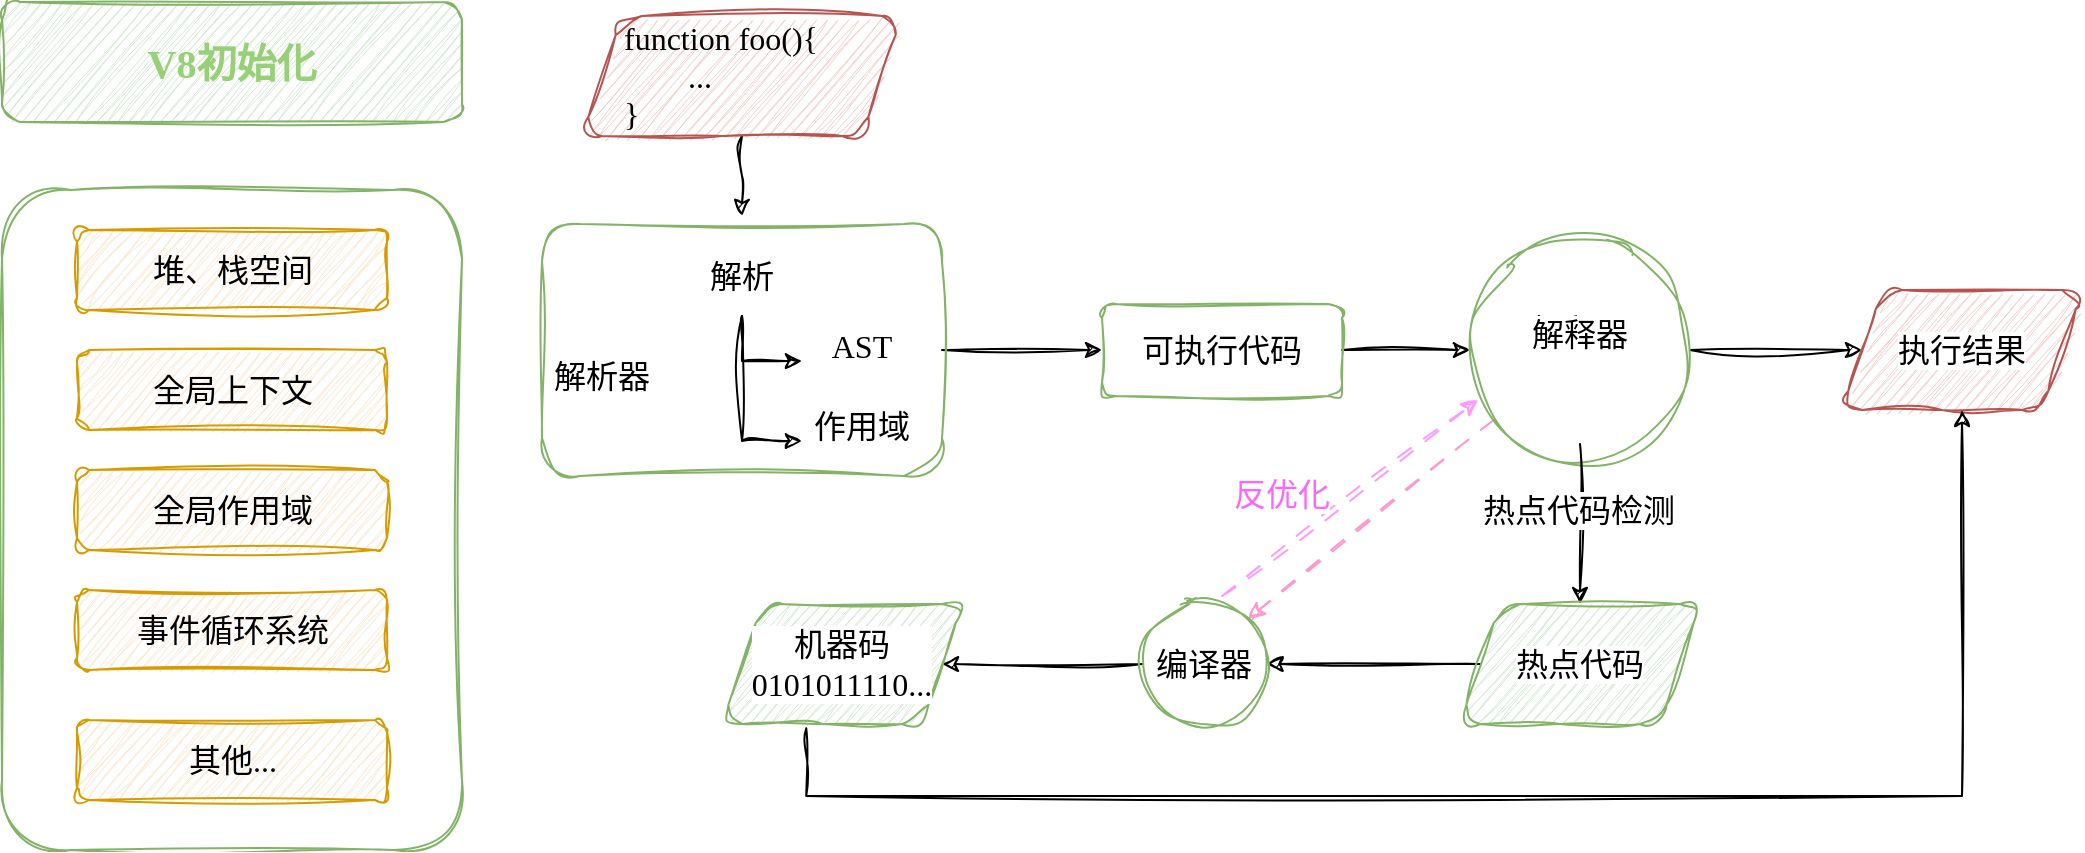 <mxfile version="24.7.6">
  <diagram name="第 1 页" id="N8yTu8ngsfM2NgkB9GH7">
    <mxGraphModel dx="1177" dy="613" grid="0" gridSize="10" guides="1" tooltips="1" connect="1" arrows="1" fold="1" page="1" pageScale="1" pageWidth="1169" pageHeight="827" math="0" shadow="0">
      <root>
        <mxCell id="0" />
        <mxCell id="1" parent="0" />
        <mxCell id="8RS-Y_VaHB5oV3ZXM7iS-42" value="" style="group" vertex="1" connectable="0" parent="1">
          <mxGeometry x="60" y="63" width="1040" height="424" as="geometry" />
        </mxCell>
        <mxCell id="8RS-Y_VaHB5oV3ZXM7iS-1" value="&lt;b style=&quot;font-size: 20px;&quot;&gt;V8初始化&lt;/b&gt;" style="rounded=1;whiteSpace=wrap;html=1;sketch=1;curveFitting=1;jiggle=2;fontSize=20;fontFamily=ZCOOL KuaiLe;fontSource=https%3A%2F%2Ffonts.googleapis.com%2Fcss%3Ffamily%3DZCOOL%2BKuaiLe;fillColor=#d5e8d4;strokeColor=#82b366;fontStyle=0;fontColor=#97D077;" vertex="1" parent="8RS-Y_VaHB5oV3ZXM7iS-42">
          <mxGeometry width="230" height="60" as="geometry" />
        </mxCell>
        <mxCell id="8RS-Y_VaHB5oV3ZXM7iS-2" value="" style="rounded=1;whiteSpace=wrap;html=1;sketch=1;curveFitting=1;jiggle=2;fontSize=16;fontFamily=ZCOOL KuaiLe;fontSource=https%3A%2F%2Ffonts.googleapis.com%2Fcss%3Ffamily%3DZCOOL%2BKuaiLe;fontStyle=0;fillColor=none;strokeColor=#82b366;" vertex="1" parent="8RS-Y_VaHB5oV3ZXM7iS-42">
          <mxGeometry y="94" width="230" height="330" as="geometry" />
        </mxCell>
        <mxCell id="8RS-Y_VaHB5oV3ZXM7iS-4" value="堆、栈空间" style="rounded=1;whiteSpace=wrap;html=1;sketch=1;curveFitting=1;jiggle=2;fontSize=16;fontFamily=ZCOOL KuaiLe;fontSource=https%3A%2F%2Ffonts.googleapis.com%2Fcss%3Ffamily%3DZCOOL%2BKuaiLe;fillColor=#ffe6cc;strokeColor=#d79b00;fontStyle=0" vertex="1" parent="8RS-Y_VaHB5oV3ZXM7iS-42">
          <mxGeometry x="37.5" y="114" width="155" height="40" as="geometry" />
        </mxCell>
        <mxCell id="8RS-Y_VaHB5oV3ZXM7iS-5" value="全局上下文" style="rounded=1;whiteSpace=wrap;html=1;sketch=1;curveFitting=1;jiggle=2;fontSize=16;fontFamily=ZCOOL KuaiLe;fontSource=https%3A%2F%2Ffonts.googleapis.com%2Fcss%3Ffamily%3DZCOOL%2BKuaiLe;fillColor=#ffe6cc;strokeColor=#d79b00;fontStyle=0" vertex="1" parent="8RS-Y_VaHB5oV3ZXM7iS-42">
          <mxGeometry x="37.5" y="174" width="155" height="40" as="geometry" />
        </mxCell>
        <mxCell id="8RS-Y_VaHB5oV3ZXM7iS-6" value="全局作用域" style="rounded=1;whiteSpace=wrap;html=1;sketch=1;curveFitting=1;jiggle=2;fontSize=16;fontFamily=ZCOOL KuaiLe;fontSource=https%3A%2F%2Ffonts.googleapis.com%2Fcss%3Ffamily%3DZCOOL%2BKuaiLe;fillColor=#ffe6cc;strokeColor=#d79b00;fontStyle=0" vertex="1" parent="8RS-Y_VaHB5oV3ZXM7iS-42">
          <mxGeometry x="37.5" y="234" width="155" height="40" as="geometry" />
        </mxCell>
        <mxCell id="8RS-Y_VaHB5oV3ZXM7iS-7" value="事件循环系统" style="rounded=1;whiteSpace=wrap;html=1;sketch=1;curveFitting=1;jiggle=2;fontSize=16;fontFamily=ZCOOL KuaiLe;fontSource=https%3A%2F%2Ffonts.googleapis.com%2Fcss%3Ffamily%3DZCOOL%2BKuaiLe;fillColor=#ffe6cc;strokeColor=#d79b00;fontStyle=0" vertex="1" parent="8RS-Y_VaHB5oV3ZXM7iS-42">
          <mxGeometry x="37.5" y="294" width="155" height="40" as="geometry" />
        </mxCell>
        <mxCell id="8RS-Y_VaHB5oV3ZXM7iS-8" value="其他..." style="rounded=1;whiteSpace=wrap;html=1;sketch=1;curveFitting=1;jiggle=2;fontSize=16;fontFamily=ZCOOL KuaiLe;fontSource=https%3A%2F%2Ffonts.googleapis.com%2Fcss%3Ffamily%3DZCOOL%2BKuaiLe;fillColor=#ffe6cc;strokeColor=#d79b00;fontStyle=0" vertex="1" parent="8RS-Y_VaHB5oV3ZXM7iS-42">
          <mxGeometry x="37.5" y="359" width="155" height="40" as="geometry" />
        </mxCell>
        <mxCell id="8RS-Y_VaHB5oV3ZXM7iS-10" style="edgeStyle=orthogonalEdgeStyle;rounded=0;orthogonalLoop=1;jettySize=auto;html=1;fontFamily=ZCOOL KuaiLe;fontSource=https%3A%2F%2Ffonts.googleapis.com%2Fcss%3Ffamily%3DZCOOL%2BKuaiLe;fontSize=16;fontColor=default;fontStyle=0;sketch=1;curveFitting=1;jiggle=2;" edge="1" parent="8RS-Y_VaHB5oV3ZXM7iS-42" source="8RS-Y_VaHB5oV3ZXM7iS-9">
          <mxGeometry relative="1" as="geometry">
            <mxPoint x="370" y="107" as="targetPoint" />
          </mxGeometry>
        </mxCell>
        <mxCell id="8RS-Y_VaHB5oV3ZXM7iS-9" value="function foo(){&lt;br&gt;&lt;span style=&quot;white-space: pre;&quot;&gt;&#x9;&lt;/span&gt;...&lt;div&gt;}&lt;/div&gt;" style="shape=parallelogram;perimeter=parallelogramPerimeter;whiteSpace=wrap;html=1;fixedSize=1;rounded=1;sketch=1;jiggle=2;curveFitting=1;strokeColor=#b85450;align=left;verticalAlign=middle;fontFamily=ZCOOL KuaiLe;fontSource=https%3A%2F%2Ffonts.googleapis.com%2Fcss%3Ffamily%3DZCOOL%2BKuaiLe;fontSize=16;fontStyle=0;fillColor=#f8cecc;spacingLeft=19;" vertex="1" parent="8RS-Y_VaHB5oV3ZXM7iS-42">
          <mxGeometry x="290" y="7" width="160" height="60" as="geometry" />
        </mxCell>
        <mxCell id="8RS-Y_VaHB5oV3ZXM7iS-19" style="edgeStyle=orthogonalEdgeStyle;shape=connector;rounded=0;sketch=1;jiggle=2;curveFitting=1;orthogonalLoop=1;jettySize=auto;html=1;entryX=0;entryY=0.5;entryDx=0;entryDy=0;strokeColor=default;align=center;verticalAlign=middle;fontFamily=ZCOOL KuaiLe;fontSource=https%3A%2F%2Ffonts.googleapis.com%2Fcss%3Ffamily%3DZCOOL%2BKuaiLe;fontSize=16;fontColor=default;fontStyle=0;labelBackgroundColor=default;endArrow=classic;" edge="1" parent="8RS-Y_VaHB5oV3ZXM7iS-42" source="8RS-Y_VaHB5oV3ZXM7iS-11" target="8RS-Y_VaHB5oV3ZXM7iS-18">
          <mxGeometry relative="1" as="geometry" />
        </mxCell>
        <mxCell id="8RS-Y_VaHB5oV3ZXM7iS-11" value="" style="rounded=1;whiteSpace=wrap;html=1;sketch=1;jiggle=2;curveFitting=1;strokeColor=#82b366;align=center;verticalAlign=middle;fontFamily=ZCOOL KuaiLe;fontSource=https%3A%2F%2Ffonts.googleapis.com%2Fcss%3Ffamily%3DZCOOL%2BKuaiLe;fontSize=16;fontColor=default;fontStyle=0;labelBackgroundColor=default;fillColor=none;" vertex="1" parent="8RS-Y_VaHB5oV3ZXM7iS-42">
          <mxGeometry x="270" y="111" width="200" height="126" as="geometry" />
        </mxCell>
        <mxCell id="8RS-Y_VaHB5oV3ZXM7iS-12" value="解析器" style="text;html=1;align=center;verticalAlign=middle;whiteSpace=wrap;rounded=0;fontFamily=ZCOOL KuaiLe;fontSource=https%3A%2F%2Ffonts.googleapis.com%2Fcss%3Ffamily%3DZCOOL%2BKuaiLe;fontSize=16;fontColor=default;fontStyle=0;labelBackgroundColor=default;" vertex="1" parent="8RS-Y_VaHB5oV3ZXM7iS-42">
          <mxGeometry x="270" y="167" width="60" height="40" as="geometry" />
        </mxCell>
        <mxCell id="8RS-Y_VaHB5oV3ZXM7iS-13" value="AST" style="text;html=1;align=center;verticalAlign=middle;whiteSpace=wrap;rounded=0;fontFamily=ZCOOL KuaiLe;fontSource=https%3A%2F%2Ffonts.googleapis.com%2Fcss%3Ffamily%3DZCOOL%2BKuaiLe;fontSize=16;fontColor=default;fontStyle=0;labelBackgroundColor=default;" vertex="1" parent="8RS-Y_VaHB5oV3ZXM7iS-42">
          <mxGeometry x="400" y="157" width="60" height="30" as="geometry" />
        </mxCell>
        <mxCell id="8RS-Y_VaHB5oV3ZXM7iS-14" value="作用域" style="text;html=1;align=center;verticalAlign=middle;whiteSpace=wrap;rounded=0;fontFamily=ZCOOL KuaiLe;fontSource=https%3A%2F%2Ffonts.googleapis.com%2Fcss%3Ffamily%3DZCOOL%2BKuaiLe;fontSize=16;fontColor=default;fontStyle=0;labelBackgroundColor=default;" vertex="1" parent="8RS-Y_VaHB5oV3ZXM7iS-42">
          <mxGeometry x="400" y="197" width="60" height="30" as="geometry" />
        </mxCell>
        <mxCell id="8RS-Y_VaHB5oV3ZXM7iS-16" style="edgeStyle=orthogonalEdgeStyle;shape=connector;rounded=0;sketch=1;jiggle=2;curveFitting=1;orthogonalLoop=1;jettySize=auto;html=1;entryX=0;entryY=0.75;entryDx=0;entryDy=0;strokeColor=default;align=center;verticalAlign=middle;fontFamily=ZCOOL KuaiLe;fontSource=https%3A%2F%2Ffonts.googleapis.com%2Fcss%3Ffamily%3DZCOOL%2BKuaiLe;fontSize=16;fontColor=default;fontStyle=0;labelBackgroundColor=default;endArrow=classic;" edge="1" parent="8RS-Y_VaHB5oV3ZXM7iS-42" source="8RS-Y_VaHB5oV3ZXM7iS-15" target="8RS-Y_VaHB5oV3ZXM7iS-13">
          <mxGeometry relative="1" as="geometry" />
        </mxCell>
        <mxCell id="8RS-Y_VaHB5oV3ZXM7iS-17" style="edgeStyle=orthogonalEdgeStyle;shape=connector;rounded=0;sketch=1;jiggle=2;curveFitting=1;orthogonalLoop=1;jettySize=auto;html=1;entryX=0;entryY=0.75;entryDx=0;entryDy=0;strokeColor=default;align=center;verticalAlign=middle;fontFamily=ZCOOL KuaiLe;fontSource=https%3A%2F%2Ffonts.googleapis.com%2Fcss%3Ffamily%3DZCOOL%2BKuaiLe;fontSize=16;fontColor=default;fontStyle=0;labelBackgroundColor=default;endArrow=classic;" edge="1" parent="8RS-Y_VaHB5oV3ZXM7iS-42" source="8RS-Y_VaHB5oV3ZXM7iS-15" target="8RS-Y_VaHB5oV3ZXM7iS-14">
          <mxGeometry relative="1" as="geometry" />
        </mxCell>
        <mxCell id="8RS-Y_VaHB5oV3ZXM7iS-15" value="解析" style="text;html=1;align=center;verticalAlign=middle;whiteSpace=wrap;rounded=0;fontFamily=ZCOOL KuaiLe;fontSource=https%3A%2F%2Ffonts.googleapis.com%2Fcss%3Ffamily%3DZCOOL%2BKuaiLe;fontSize=16;fontColor=default;fontStyle=0;labelBackgroundColor=default;" vertex="1" parent="8RS-Y_VaHB5oV3ZXM7iS-42">
          <mxGeometry x="340" y="117" width="60" height="40" as="geometry" />
        </mxCell>
        <mxCell id="8RS-Y_VaHB5oV3ZXM7iS-21" value="" style="edgeStyle=orthogonalEdgeStyle;shape=connector;rounded=0;sketch=1;jiggle=2;curveFitting=1;orthogonalLoop=1;jettySize=auto;html=1;strokeColor=default;align=center;verticalAlign=middle;fontFamily=ZCOOL KuaiLe;fontSource=https%3A%2F%2Ffonts.googleapis.com%2Fcss%3Ffamily%3DZCOOL%2BKuaiLe;fontSize=16;fontColor=default;fontStyle=0;labelBackgroundColor=default;endArrow=classic;" edge="1" parent="8RS-Y_VaHB5oV3ZXM7iS-42" source="8RS-Y_VaHB5oV3ZXM7iS-18" target="8RS-Y_VaHB5oV3ZXM7iS-20">
          <mxGeometry relative="1" as="geometry" />
        </mxCell>
        <mxCell id="8RS-Y_VaHB5oV3ZXM7iS-18" value="可执行代码" style="rounded=1;whiteSpace=wrap;html=1;sketch=1;jiggle=2;curveFitting=1;strokeColor=#82b366;align=center;verticalAlign=middle;fontFamily=ZCOOL KuaiLe;fontSource=https%3A%2F%2Ffonts.googleapis.com%2Fcss%3Ffamily%3DZCOOL%2BKuaiLe;fontSize=16;fontColor=default;fontStyle=0;labelBackgroundColor=default;fillColor=none;" vertex="1" parent="8RS-Y_VaHB5oV3ZXM7iS-42">
          <mxGeometry x="550" y="151" width="120" height="46" as="geometry" />
        </mxCell>
        <mxCell id="8RS-Y_VaHB5oV3ZXM7iS-23" value="" style="edgeStyle=orthogonalEdgeStyle;shape=connector;rounded=0;sketch=1;jiggle=2;curveFitting=1;orthogonalLoop=1;jettySize=auto;html=1;strokeColor=default;align=center;verticalAlign=middle;fontFamily=ZCOOL KuaiLe;fontSource=https%3A%2F%2Ffonts.googleapis.com%2Fcss%3Ffamily%3DZCOOL%2BKuaiLe;fontSize=16;fontColor=default;fontStyle=0;labelBackgroundColor=default;endArrow=classic;" edge="1" parent="8RS-Y_VaHB5oV3ZXM7iS-42" source="8RS-Y_VaHB5oV3ZXM7iS-20" target="8RS-Y_VaHB5oV3ZXM7iS-22">
          <mxGeometry relative="1" as="geometry" />
        </mxCell>
        <mxCell id="8RS-Y_VaHB5oV3ZXM7iS-38" style="shape=connector;rounded=0;orthogonalLoop=1;jettySize=auto;html=1;entryX=1;entryY=0;entryDx=0;entryDy=0;strokeColor=#FF99CC;align=center;verticalAlign=middle;fontFamily=ZCOOL KuaiLe;fontSource=https%3A%2F%2Ffonts.googleapis.com%2Fcss%3Ffamily%3DZCOOL%2BKuaiLe;fontSize=16;fontColor=default;fontStyle=0;labelBackgroundColor=default;endArrow=classic;dashed=1;dashPattern=8 8;sketch=1;curveFitting=1;jiggle=2;" edge="1" parent="8RS-Y_VaHB5oV3ZXM7iS-42" source="8RS-Y_VaHB5oV3ZXM7iS-20" target="8RS-Y_VaHB5oV3ZXM7iS-31">
          <mxGeometry relative="1" as="geometry" />
        </mxCell>
        <mxCell id="8RS-Y_VaHB5oV3ZXM7iS-20" value="&#xa;&lt;span style=&quot;color: rgb(0, 0, 0); font-family: &amp;quot;ZCOOL KuaiLe&amp;quot;; font-size: 16px; font-style: normal; font-variant-ligatures: normal; font-variant-caps: normal; font-weight: 400; letter-spacing: normal; orphans: 2; text-align: center; text-indent: 0px; text-transform: none; widows: 2; word-spacing: 0px; -webkit-text-stroke-width: 0px; white-space: normal; background-color: rgb(255, 255, 255); text-decoration-thickness: initial; text-decoration-style: initial; text-decoration-color: initial; display: inline !important; float: none;&quot;&gt;解释器&lt;/span&gt;&#xa;&#xa;" style="ellipse;whiteSpace=wrap;html=1;fontSize=16;fontFamily=ZCOOL KuaiLe;fillColor=none;strokeColor=#82b366;rounded=1;sketch=1;jiggle=2;curveFitting=1;fontSource=https%3A%2F%2Ffonts.googleapis.com%2Fcss%3Ffamily%3DZCOOL%2BKuaiLe;fontStyle=0;labelBackgroundColor=default;" vertex="1" parent="8RS-Y_VaHB5oV3ZXM7iS-42">
          <mxGeometry x="734" y="117.5" width="110" height="113" as="geometry" />
        </mxCell>
        <mxCell id="8RS-Y_VaHB5oV3ZXM7iS-22" value="执行结果" style="shape=parallelogram;perimeter=parallelogramPerimeter;whiteSpace=wrap;html=1;fixedSize=1;fontSize=16;fontFamily=ZCOOL KuaiLe;fillColor=#f8cecc;strokeColor=#b85450;rounded=1;sketch=1;jiggle=2;curveFitting=1;fontSource=https%3A%2F%2Ffonts.googleapis.com%2Fcss%3Ffamily%3DZCOOL%2BKuaiLe;fontStyle=0;labelBackgroundColor=default;" vertex="1" parent="8RS-Y_VaHB5oV3ZXM7iS-42">
          <mxGeometry x="920" y="144" width="120" height="60" as="geometry" />
        </mxCell>
        <mxCell id="8RS-Y_VaHB5oV3ZXM7iS-25" style="edgeStyle=orthogonalEdgeStyle;shape=connector;rounded=0;sketch=1;jiggle=2;curveFitting=1;orthogonalLoop=1;jettySize=auto;html=1;strokeColor=default;align=center;verticalAlign=middle;fontFamily=ZCOOL KuaiLe;fontSource=https%3A%2F%2Ffonts.googleapis.com%2Fcss%3Ffamily%3DZCOOL%2BKuaiLe;fontSize=16;fontColor=default;fontStyle=0;labelBackgroundColor=default;endArrow=classic;entryX=0.5;entryY=0;entryDx=0;entryDy=0;" edge="1" parent="8RS-Y_VaHB5oV3ZXM7iS-42" source="8RS-Y_VaHB5oV3ZXM7iS-24" target="8RS-Y_VaHB5oV3ZXM7iS-28">
          <mxGeometry relative="1" as="geometry">
            <mxPoint x="789.0" y="307" as="targetPoint" />
          </mxGeometry>
        </mxCell>
        <mxCell id="8RS-Y_VaHB5oV3ZXM7iS-26" value="热点代码检测" style="edgeLabel;html=1;align=center;verticalAlign=middle;resizable=0;points=[];rounded=1;sketch=1;jiggle=2;curveFitting=1;strokeColor=#82b366;fontFamily=ZCOOL KuaiLe;fontSource=https%3A%2F%2Ffonts.googleapis.com%2Fcss%3Ffamily%3DZCOOL%2BKuaiLe;fontSize=16;fontColor=default;fontStyle=0;labelBackgroundColor=default;fillColor=#d5e8d4;" vertex="1" connectable="0" parent="8RS-Y_VaHB5oV3ZXM7iS-25">
          <mxGeometry x="-0.179" y="-1" relative="1" as="geometry">
            <mxPoint as="offset" />
          </mxGeometry>
        </mxCell>
        <mxCell id="8RS-Y_VaHB5oV3ZXM7iS-24" value="" style="shape=image;html=1;verticalAlign=top;verticalLabelPosition=bottom;labelBackgroundColor=#ffffff;imageAspect=0;aspect=fixed;image=https://cdn4.iconfinder.com/data/icons/social-media-and-logos-12/32/Logo_reddit_robot-128.png;rounded=1;strokeColor=#82b366;align=center;fontFamily=ZCOOL KuaiLe;fontSource=https%3A%2F%2Ffonts.googleapis.com%2Fcss%3Ffamily%3DZCOOL%2BKuaiLe;fontSize=16;fontColor=#66B2FF;fontStyle=0;fillColor=#d5e8d4;sketch=1;curveFitting=1;jiggle=2;" vertex="1" parent="8RS-Y_VaHB5oV3ZXM7iS-42">
          <mxGeometry x="770" y="183" width="38" height="38" as="geometry" />
        </mxCell>
        <mxCell id="8RS-Y_VaHB5oV3ZXM7iS-29" style="edgeStyle=orthogonalEdgeStyle;shape=connector;rounded=0;sketch=1;jiggle=2;curveFitting=1;orthogonalLoop=1;jettySize=auto;html=1;strokeColor=default;align=center;verticalAlign=middle;fontFamily=ZCOOL KuaiLe;fontSource=https%3A%2F%2Ffonts.googleapis.com%2Fcss%3Ffamily%3DZCOOL%2BKuaiLe;fontSize=16;fontColor=default;fontStyle=0;labelBackgroundColor=default;endArrow=classic;" edge="1" parent="8RS-Y_VaHB5oV3ZXM7iS-42" source="8RS-Y_VaHB5oV3ZXM7iS-28" target="8RS-Y_VaHB5oV3ZXM7iS-31">
          <mxGeometry relative="1" as="geometry">
            <mxPoint x="680" y="347" as="targetPoint" />
          </mxGeometry>
        </mxCell>
        <mxCell id="8RS-Y_VaHB5oV3ZXM7iS-28" value="热点代码" style="shape=parallelogram;perimeter=parallelogramPerimeter;whiteSpace=wrap;html=1;fixedSize=1;rounded=1;sketch=1;jiggle=2;curveFitting=1;strokeColor=#82b366;align=center;verticalAlign=middle;fontFamily=ZCOOL KuaiLe;fontSource=https%3A%2F%2Ffonts.googleapis.com%2Fcss%3Ffamily%3DZCOOL%2BKuaiLe;fontSize=16;fontColor=default;fontStyle=0;labelBackgroundColor=default;fillColor=#d5e8d4;" vertex="1" parent="8RS-Y_VaHB5oV3ZXM7iS-42">
          <mxGeometry x="729" y="301" width="120" height="60" as="geometry" />
        </mxCell>
        <mxCell id="8RS-Y_VaHB5oV3ZXM7iS-30" value="解释器" style="text;html=1;align=center;verticalAlign=middle;whiteSpace=wrap;rounded=0;fontFamily=ZCOOL KuaiLe;fontSource=https%3A%2F%2Ffonts.googleapis.com%2Fcss%3Ffamily%3DZCOOL%2BKuaiLe;fontSize=16;fontColor=default;fontStyle=0;labelBackgroundColor=default;" vertex="1" parent="8RS-Y_VaHB5oV3ZXM7iS-42">
          <mxGeometry x="759" y="151" width="60" height="30" as="geometry" />
        </mxCell>
        <mxCell id="8RS-Y_VaHB5oV3ZXM7iS-33" style="edgeStyle=orthogonalEdgeStyle;shape=connector;rounded=0;sketch=1;jiggle=2;curveFitting=1;orthogonalLoop=1;jettySize=auto;html=1;strokeColor=default;align=center;verticalAlign=middle;fontFamily=ZCOOL KuaiLe;fontSource=https%3A%2F%2Ffonts.googleapis.com%2Fcss%3Ffamily%3DZCOOL%2BKuaiLe;fontSize=16;fontColor=default;fontStyle=0;labelBackgroundColor=default;endArrow=classic;" edge="1" parent="8RS-Y_VaHB5oV3ZXM7iS-42" source="8RS-Y_VaHB5oV3ZXM7iS-31" target="8RS-Y_VaHB5oV3ZXM7iS-32">
          <mxGeometry relative="1" as="geometry" />
        </mxCell>
        <mxCell id="8RS-Y_VaHB5oV3ZXM7iS-31" value="编译器" style="ellipse;whiteSpace=wrap;html=1;fontSize=16;fontFamily=ZCOOL KuaiLe;fillColor=none;strokeColor=#82b366;rounded=1;sketch=1;jiggle=2;curveFitting=1;fontSource=https%3A%2F%2Ffonts.googleapis.com%2Fcss%3Ffamily%3DZCOOL%2BKuaiLe;fontStyle=0;labelBackgroundColor=default;" vertex="1" parent="8RS-Y_VaHB5oV3ZXM7iS-42">
          <mxGeometry x="570" y="299" width="62.3" height="64" as="geometry" />
        </mxCell>
        <mxCell id="8RS-Y_VaHB5oV3ZXM7iS-34" style="edgeStyle=orthogonalEdgeStyle;shape=connector;rounded=0;sketch=1;jiggle=2;curveFitting=1;orthogonalLoop=1;jettySize=auto;html=1;entryX=0.5;entryY=1;entryDx=0;entryDy=0;strokeColor=default;align=center;verticalAlign=middle;fontFamily=ZCOOL KuaiLe;fontSource=https%3A%2F%2Ffonts.googleapis.com%2Fcss%3Ffamily%3DZCOOL%2BKuaiLe;fontSize=16;fontColor=default;fontStyle=0;labelBackgroundColor=default;endArrow=classic;exitX=0.351;exitY=1.036;exitDx=0;exitDy=0;exitPerimeter=0;" edge="1" parent="8RS-Y_VaHB5oV3ZXM7iS-42" source="8RS-Y_VaHB5oV3ZXM7iS-32" target="8RS-Y_VaHB5oV3ZXM7iS-22">
          <mxGeometry relative="1" as="geometry">
            <Array as="points">
              <mxPoint x="402" y="397" />
              <mxPoint x="980" y="397" />
            </Array>
          </mxGeometry>
        </mxCell>
        <mxCell id="8RS-Y_VaHB5oV3ZXM7iS-32" value="机器码&lt;div&gt;0101011110...&lt;/div&gt;" style="shape=parallelogram;perimeter=parallelogramPerimeter;whiteSpace=wrap;html=1;fixedSize=1;rounded=1;sketch=1;jiggle=2;curveFitting=1;strokeColor=#82b366;align=center;verticalAlign=middle;fontFamily=ZCOOL KuaiLe;fontSource=https%3A%2F%2Ffonts.googleapis.com%2Fcss%3Ffamily%3DZCOOL%2BKuaiLe;fontSize=16;fontColor=default;fontStyle=0;labelBackgroundColor=default;fillColor=#d5e8d4;" vertex="1" parent="8RS-Y_VaHB5oV3ZXM7iS-42">
          <mxGeometry x="360" y="301" width="120" height="60" as="geometry" />
        </mxCell>
        <mxCell id="8RS-Y_VaHB5oV3ZXM7iS-39" style="shape=connector;rounded=0;orthogonalLoop=1;jettySize=auto;html=1;entryX=0.036;entryY=0.721;entryDx=0;entryDy=0;entryPerimeter=0;strokeColor=#FF99FF;align=center;verticalAlign=middle;fontFamily=ZCOOL KuaiLe;fontSource=https%3A%2F%2Ffonts.googleapis.com%2Fcss%3Ffamily%3DZCOOL%2BKuaiLe;fontSize=16;fontColor=default;fontStyle=0;labelBackgroundColor=default;endArrow=classic;dashed=1;dashPattern=8 8;sketch=1;curveFitting=1;jiggle=2;" edge="1" parent="8RS-Y_VaHB5oV3ZXM7iS-42" target="8RS-Y_VaHB5oV3ZXM7iS-20">
          <mxGeometry relative="1" as="geometry">
            <mxPoint x="610" y="297" as="sourcePoint" />
          </mxGeometry>
        </mxCell>
        <mxCell id="8RS-Y_VaHB5oV3ZXM7iS-40" value="反优化" style="text;html=1;align=center;verticalAlign=middle;whiteSpace=wrap;rounded=0;fontFamily=ZCOOL KuaiLe;fontSource=https%3A%2F%2Ffonts.googleapis.com%2Fcss%3Ffamily%3DZCOOL%2BKuaiLe;fontSize=16;fontColor=#FF66FF;fontStyle=0;labelBackgroundColor=default;" vertex="1" parent="8RS-Y_VaHB5oV3ZXM7iS-42">
          <mxGeometry x="610" y="230.5" width="60" height="30" as="geometry" />
        </mxCell>
      </root>
    </mxGraphModel>
  </diagram>
</mxfile>
